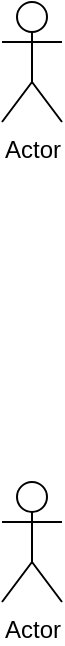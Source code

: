 <mxfile version="21.3.7" type="github">
  <diagram name="Page-1" id="bhAjCOzqrXyWsa4q-K1N">
    <mxGraphModel dx="1134" dy="626" grid="1" gridSize="10" guides="1" tooltips="1" connect="1" arrows="1" fold="1" page="1" pageScale="1" pageWidth="827" pageHeight="1169" math="0" shadow="0">
      <root>
        <mxCell id="0" />
        <mxCell id="1" parent="0" />
        <mxCell id="itYP1xPi_YzojqlcT5Mq-1" value="Actor" style="shape=umlActor;verticalLabelPosition=bottom;verticalAlign=top;html=1;" vertex="1" parent="1">
          <mxGeometry x="70" y="90" width="30" height="60" as="geometry" />
        </mxCell>
        <mxCell id="itYP1xPi_YzojqlcT5Mq-2" value="Actor" style="shape=umlActor;verticalLabelPosition=bottom;verticalAlign=top;html=1;" vertex="1" parent="1">
          <mxGeometry x="70" y="330" width="30" height="60" as="geometry" />
        </mxCell>
      </root>
    </mxGraphModel>
  </diagram>
</mxfile>
